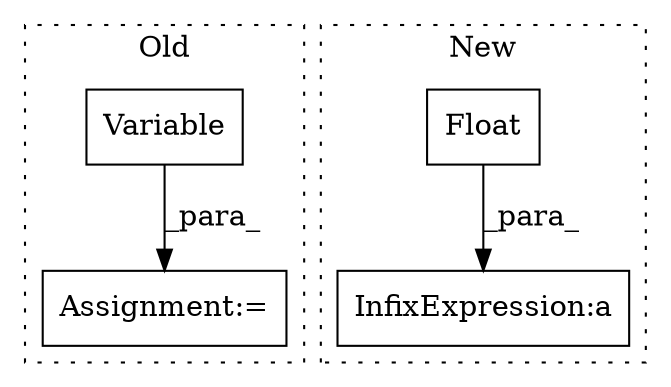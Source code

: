 digraph G {
subgraph cluster0 {
1 [label="Variable" a="32" s="2086,2116" l="9,1" shape="box"];
3 [label="Assignment:=" a="7" s="2085" l="1" shape="box"];
label = "Old";
style="dotted";
}
subgraph cluster1 {
2 [label="Float" a="32" s="3761,3770" l="6,1" shape="box"];
4 [label="InfixExpression:a" a="27" s="3771" l="3" shape="box"];
label = "New";
style="dotted";
}
1 -> 3 [label="_para_"];
2 -> 4 [label="_para_"];
}